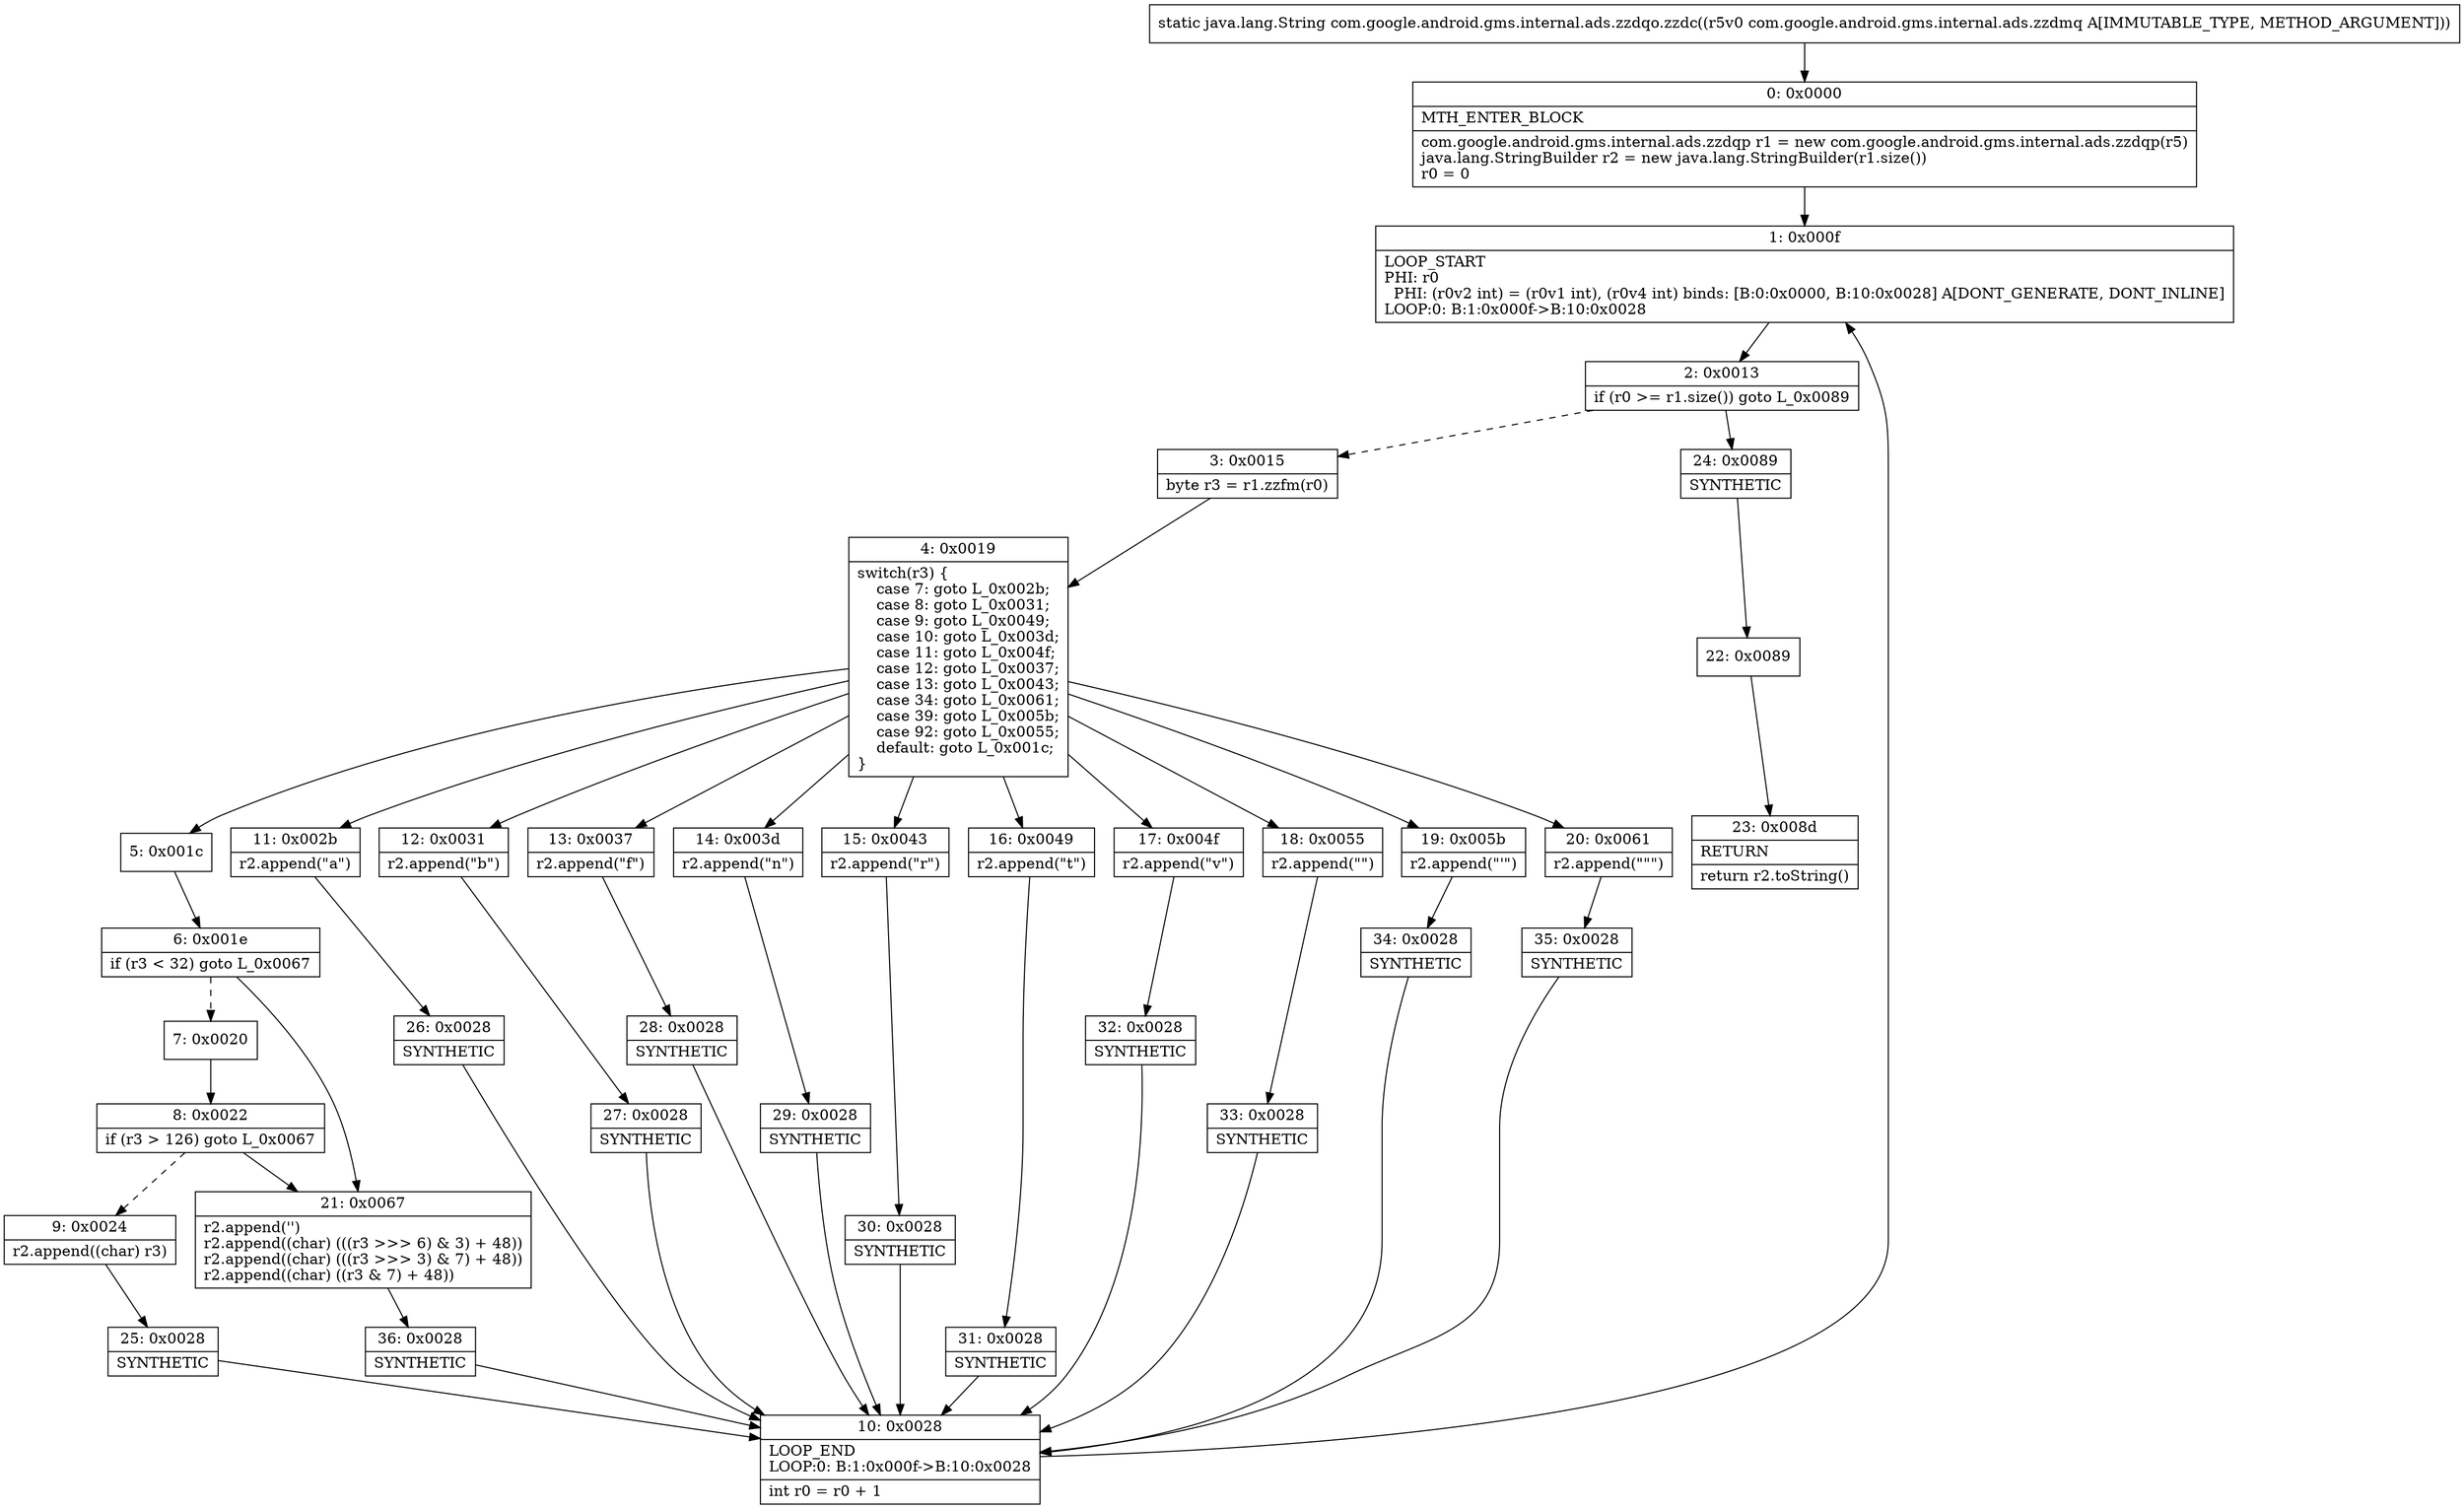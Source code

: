 digraph "CFG forcom.google.android.gms.internal.ads.zzdqo.zzdc(Lcom\/google\/android\/gms\/internal\/ads\/zzdmq;)Ljava\/lang\/String;" {
Node_0 [shape=record,label="{0\:\ 0x0000|MTH_ENTER_BLOCK\l|com.google.android.gms.internal.ads.zzdqp r1 = new com.google.android.gms.internal.ads.zzdqp(r5)\ljava.lang.StringBuilder r2 = new java.lang.StringBuilder(r1.size())\lr0 = 0\l}"];
Node_1 [shape=record,label="{1\:\ 0x000f|LOOP_START\lPHI: r0 \l  PHI: (r0v2 int) = (r0v1 int), (r0v4 int) binds: [B:0:0x0000, B:10:0x0028] A[DONT_GENERATE, DONT_INLINE]\lLOOP:0: B:1:0x000f\-\>B:10:0x0028\l}"];
Node_2 [shape=record,label="{2\:\ 0x0013|if (r0 \>= r1.size()) goto L_0x0089\l}"];
Node_3 [shape=record,label="{3\:\ 0x0015|byte r3 = r1.zzfm(r0)\l}"];
Node_4 [shape=record,label="{4\:\ 0x0019|switch(r3) \{\l    case 7: goto L_0x002b;\l    case 8: goto L_0x0031;\l    case 9: goto L_0x0049;\l    case 10: goto L_0x003d;\l    case 11: goto L_0x004f;\l    case 12: goto L_0x0037;\l    case 13: goto L_0x0043;\l    case 34: goto L_0x0061;\l    case 39: goto L_0x005b;\l    case 92: goto L_0x0055;\l    default: goto L_0x001c;\l\}\l}"];
Node_5 [shape=record,label="{5\:\ 0x001c}"];
Node_6 [shape=record,label="{6\:\ 0x001e|if (r3 \< 32) goto L_0x0067\l}"];
Node_7 [shape=record,label="{7\:\ 0x0020}"];
Node_8 [shape=record,label="{8\:\ 0x0022|if (r3 \> 126) goto L_0x0067\l}"];
Node_9 [shape=record,label="{9\:\ 0x0024|r2.append((char) r3)\l}"];
Node_10 [shape=record,label="{10\:\ 0x0028|LOOP_END\lLOOP:0: B:1:0x000f\-\>B:10:0x0028\l|int r0 = r0 + 1\l}"];
Node_11 [shape=record,label="{11\:\ 0x002b|r2.append(\"a\")\l}"];
Node_12 [shape=record,label="{12\:\ 0x0031|r2.append(\"b\")\l}"];
Node_13 [shape=record,label="{13\:\ 0x0037|r2.append(\"f\")\l}"];
Node_14 [shape=record,label="{14\:\ 0x003d|r2.append(\"n\")\l}"];
Node_15 [shape=record,label="{15\:\ 0x0043|r2.append(\"r\")\l}"];
Node_16 [shape=record,label="{16\:\ 0x0049|r2.append(\"t\")\l}"];
Node_17 [shape=record,label="{17\:\ 0x004f|r2.append(\"v\")\l}"];
Node_18 [shape=record,label="{18\:\ 0x0055|r2.append(\"\")\l}"];
Node_19 [shape=record,label="{19\:\ 0x005b|r2.append(\"'\")\l}"];
Node_20 [shape=record,label="{20\:\ 0x0061|r2.append(\"\"\")\l}"];
Node_21 [shape=record,label="{21\:\ 0x0067|r2.append('')\lr2.append((char) (((r3 \>\>\> 6) & 3) + 48))\lr2.append((char) (((r3 \>\>\> 3) & 7) + 48))\lr2.append((char) ((r3 & 7) + 48))\l}"];
Node_22 [shape=record,label="{22\:\ 0x0089}"];
Node_23 [shape=record,label="{23\:\ 0x008d|RETURN\l|return r2.toString()\l}"];
Node_24 [shape=record,label="{24\:\ 0x0089|SYNTHETIC\l}"];
Node_25 [shape=record,label="{25\:\ 0x0028|SYNTHETIC\l}"];
Node_26 [shape=record,label="{26\:\ 0x0028|SYNTHETIC\l}"];
Node_27 [shape=record,label="{27\:\ 0x0028|SYNTHETIC\l}"];
Node_28 [shape=record,label="{28\:\ 0x0028|SYNTHETIC\l}"];
Node_29 [shape=record,label="{29\:\ 0x0028|SYNTHETIC\l}"];
Node_30 [shape=record,label="{30\:\ 0x0028|SYNTHETIC\l}"];
Node_31 [shape=record,label="{31\:\ 0x0028|SYNTHETIC\l}"];
Node_32 [shape=record,label="{32\:\ 0x0028|SYNTHETIC\l}"];
Node_33 [shape=record,label="{33\:\ 0x0028|SYNTHETIC\l}"];
Node_34 [shape=record,label="{34\:\ 0x0028|SYNTHETIC\l}"];
Node_35 [shape=record,label="{35\:\ 0x0028|SYNTHETIC\l}"];
Node_36 [shape=record,label="{36\:\ 0x0028|SYNTHETIC\l}"];
MethodNode[shape=record,label="{static java.lang.String com.google.android.gms.internal.ads.zzdqo.zzdc((r5v0 com.google.android.gms.internal.ads.zzdmq A[IMMUTABLE_TYPE, METHOD_ARGUMENT])) }"];
MethodNode -> Node_0;
Node_0 -> Node_1;
Node_1 -> Node_2;
Node_2 -> Node_3[style=dashed];
Node_2 -> Node_24;
Node_3 -> Node_4;
Node_4 -> Node_5;
Node_4 -> Node_11;
Node_4 -> Node_12;
Node_4 -> Node_13;
Node_4 -> Node_14;
Node_4 -> Node_15;
Node_4 -> Node_16;
Node_4 -> Node_17;
Node_4 -> Node_18;
Node_4 -> Node_19;
Node_4 -> Node_20;
Node_5 -> Node_6;
Node_6 -> Node_7[style=dashed];
Node_6 -> Node_21;
Node_7 -> Node_8;
Node_8 -> Node_9[style=dashed];
Node_8 -> Node_21;
Node_9 -> Node_25;
Node_10 -> Node_1;
Node_11 -> Node_26;
Node_12 -> Node_27;
Node_13 -> Node_28;
Node_14 -> Node_29;
Node_15 -> Node_30;
Node_16 -> Node_31;
Node_17 -> Node_32;
Node_18 -> Node_33;
Node_19 -> Node_34;
Node_20 -> Node_35;
Node_21 -> Node_36;
Node_22 -> Node_23;
Node_24 -> Node_22;
Node_25 -> Node_10;
Node_26 -> Node_10;
Node_27 -> Node_10;
Node_28 -> Node_10;
Node_29 -> Node_10;
Node_30 -> Node_10;
Node_31 -> Node_10;
Node_32 -> Node_10;
Node_33 -> Node_10;
Node_34 -> Node_10;
Node_35 -> Node_10;
Node_36 -> Node_10;
}

